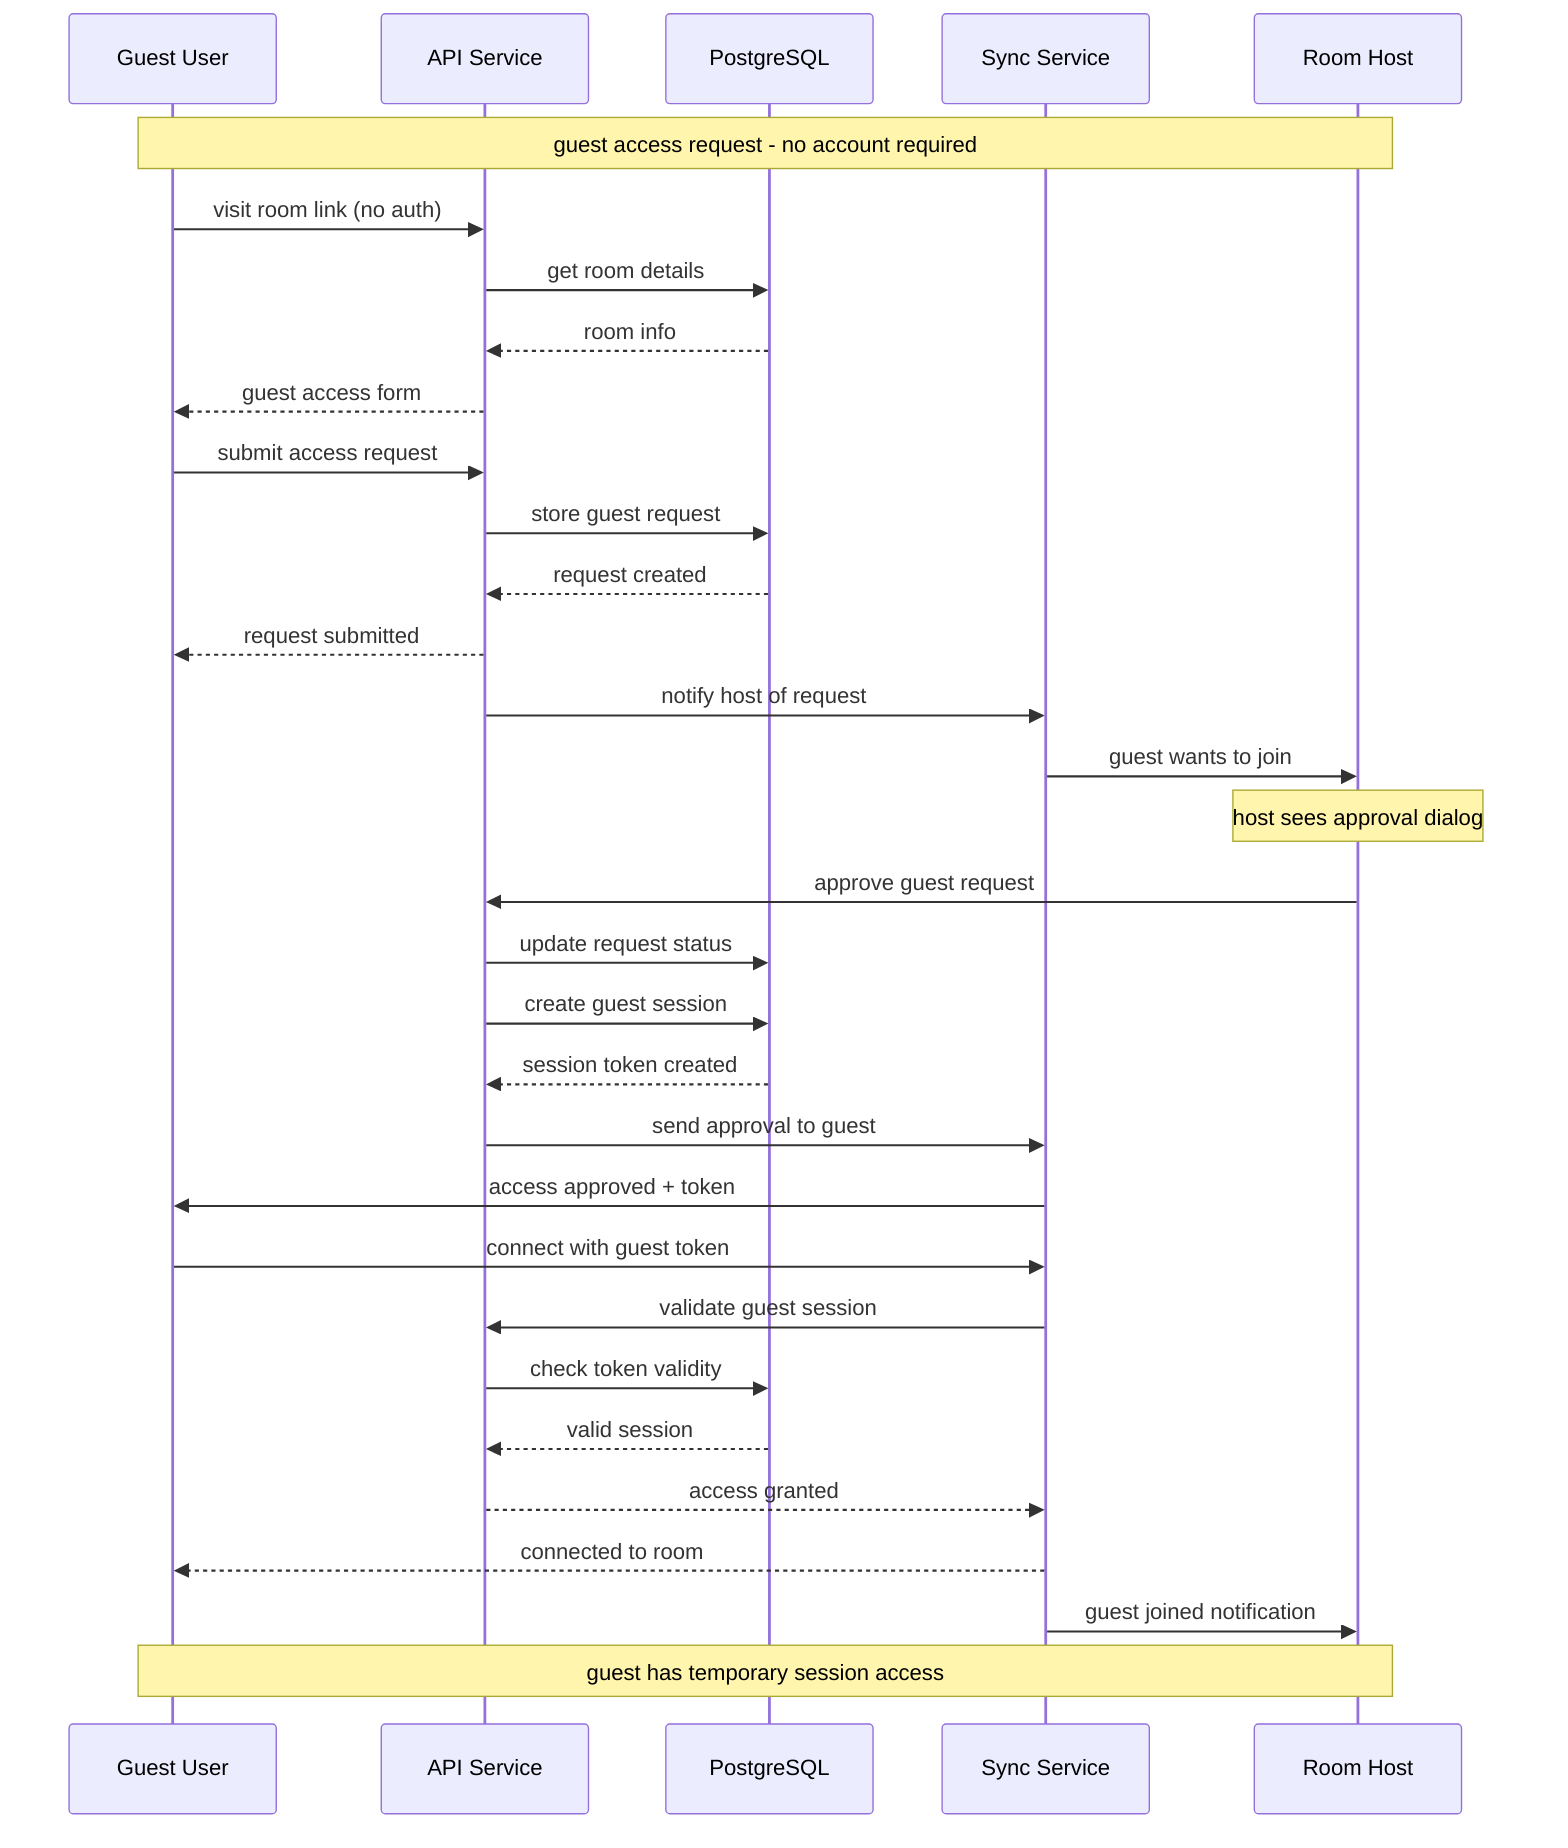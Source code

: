 sequenceDiagram
    participant Guest as Guest User
    participant API as API Service
    participant DB as PostgreSQL
    participant Sync as Sync Service
    participant Host as Room Host

    Note over Guest, Host: guest access request - no account required

    %% guest requests access
    Guest->>API: visit room link (no auth)
    API->>DB: get room details
    DB-->>API: room info
    API-->>Guest: guest access form
    
    Guest->>API: submit access request
    API->>DB: store guest request
    DB-->>API: request created
    API-->>Guest: request submitted
    
    %% real-time host notification
    API->>Sync: notify host of request
    Sync->>Host: guest wants to join
    
    Note over Host: host sees approval dialog

    %% host approval
    Host->>API: approve guest request
    API->>DB: update request status
    API->>DB: create guest session
    DB-->>API: session token created
    
    %% guest gets access
    API->>Sync: send approval to guest
    Sync->>Guest: access approved + token
    
    Guest->>Sync: connect with guest token
    Sync->>API: validate guest session
    API->>DB: check token validity
    DB-->>API: valid session
    API-->>Sync: access granted
    
    Sync-->>Guest: connected to room
    Sync->>Host: guest joined notification

    Note over Guest, Host: guest has temporary session access